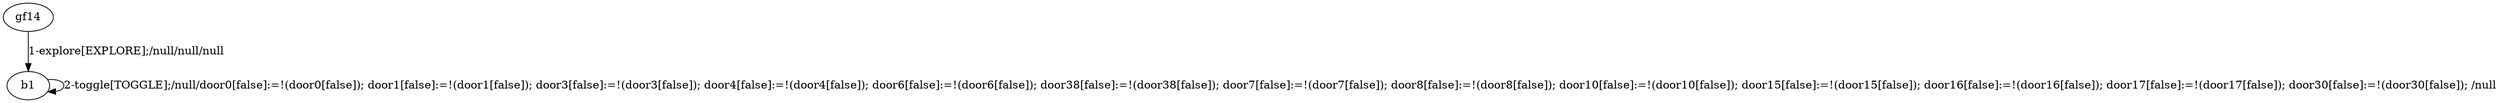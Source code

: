 # Total number of goals covered by this test: 1
# b1 --> b1

digraph g {
"gf14" -> "b1" [label = "1-explore[EXPLORE];/null/null/null"];
"b1" -> "b1" [label = "2-toggle[TOGGLE];/null/door0[false]:=!(door0[false]); door1[false]:=!(door1[false]); door3[false]:=!(door3[false]); door4[false]:=!(door4[false]); door6[false]:=!(door6[false]); door38[false]:=!(door38[false]); door7[false]:=!(door7[false]); door8[false]:=!(door8[false]); door10[false]:=!(door10[false]); door15[false]:=!(door15[false]); door16[false]:=!(door16[false]); door17[false]:=!(door17[false]); door30[false]:=!(door30[false]); /null"];
}
